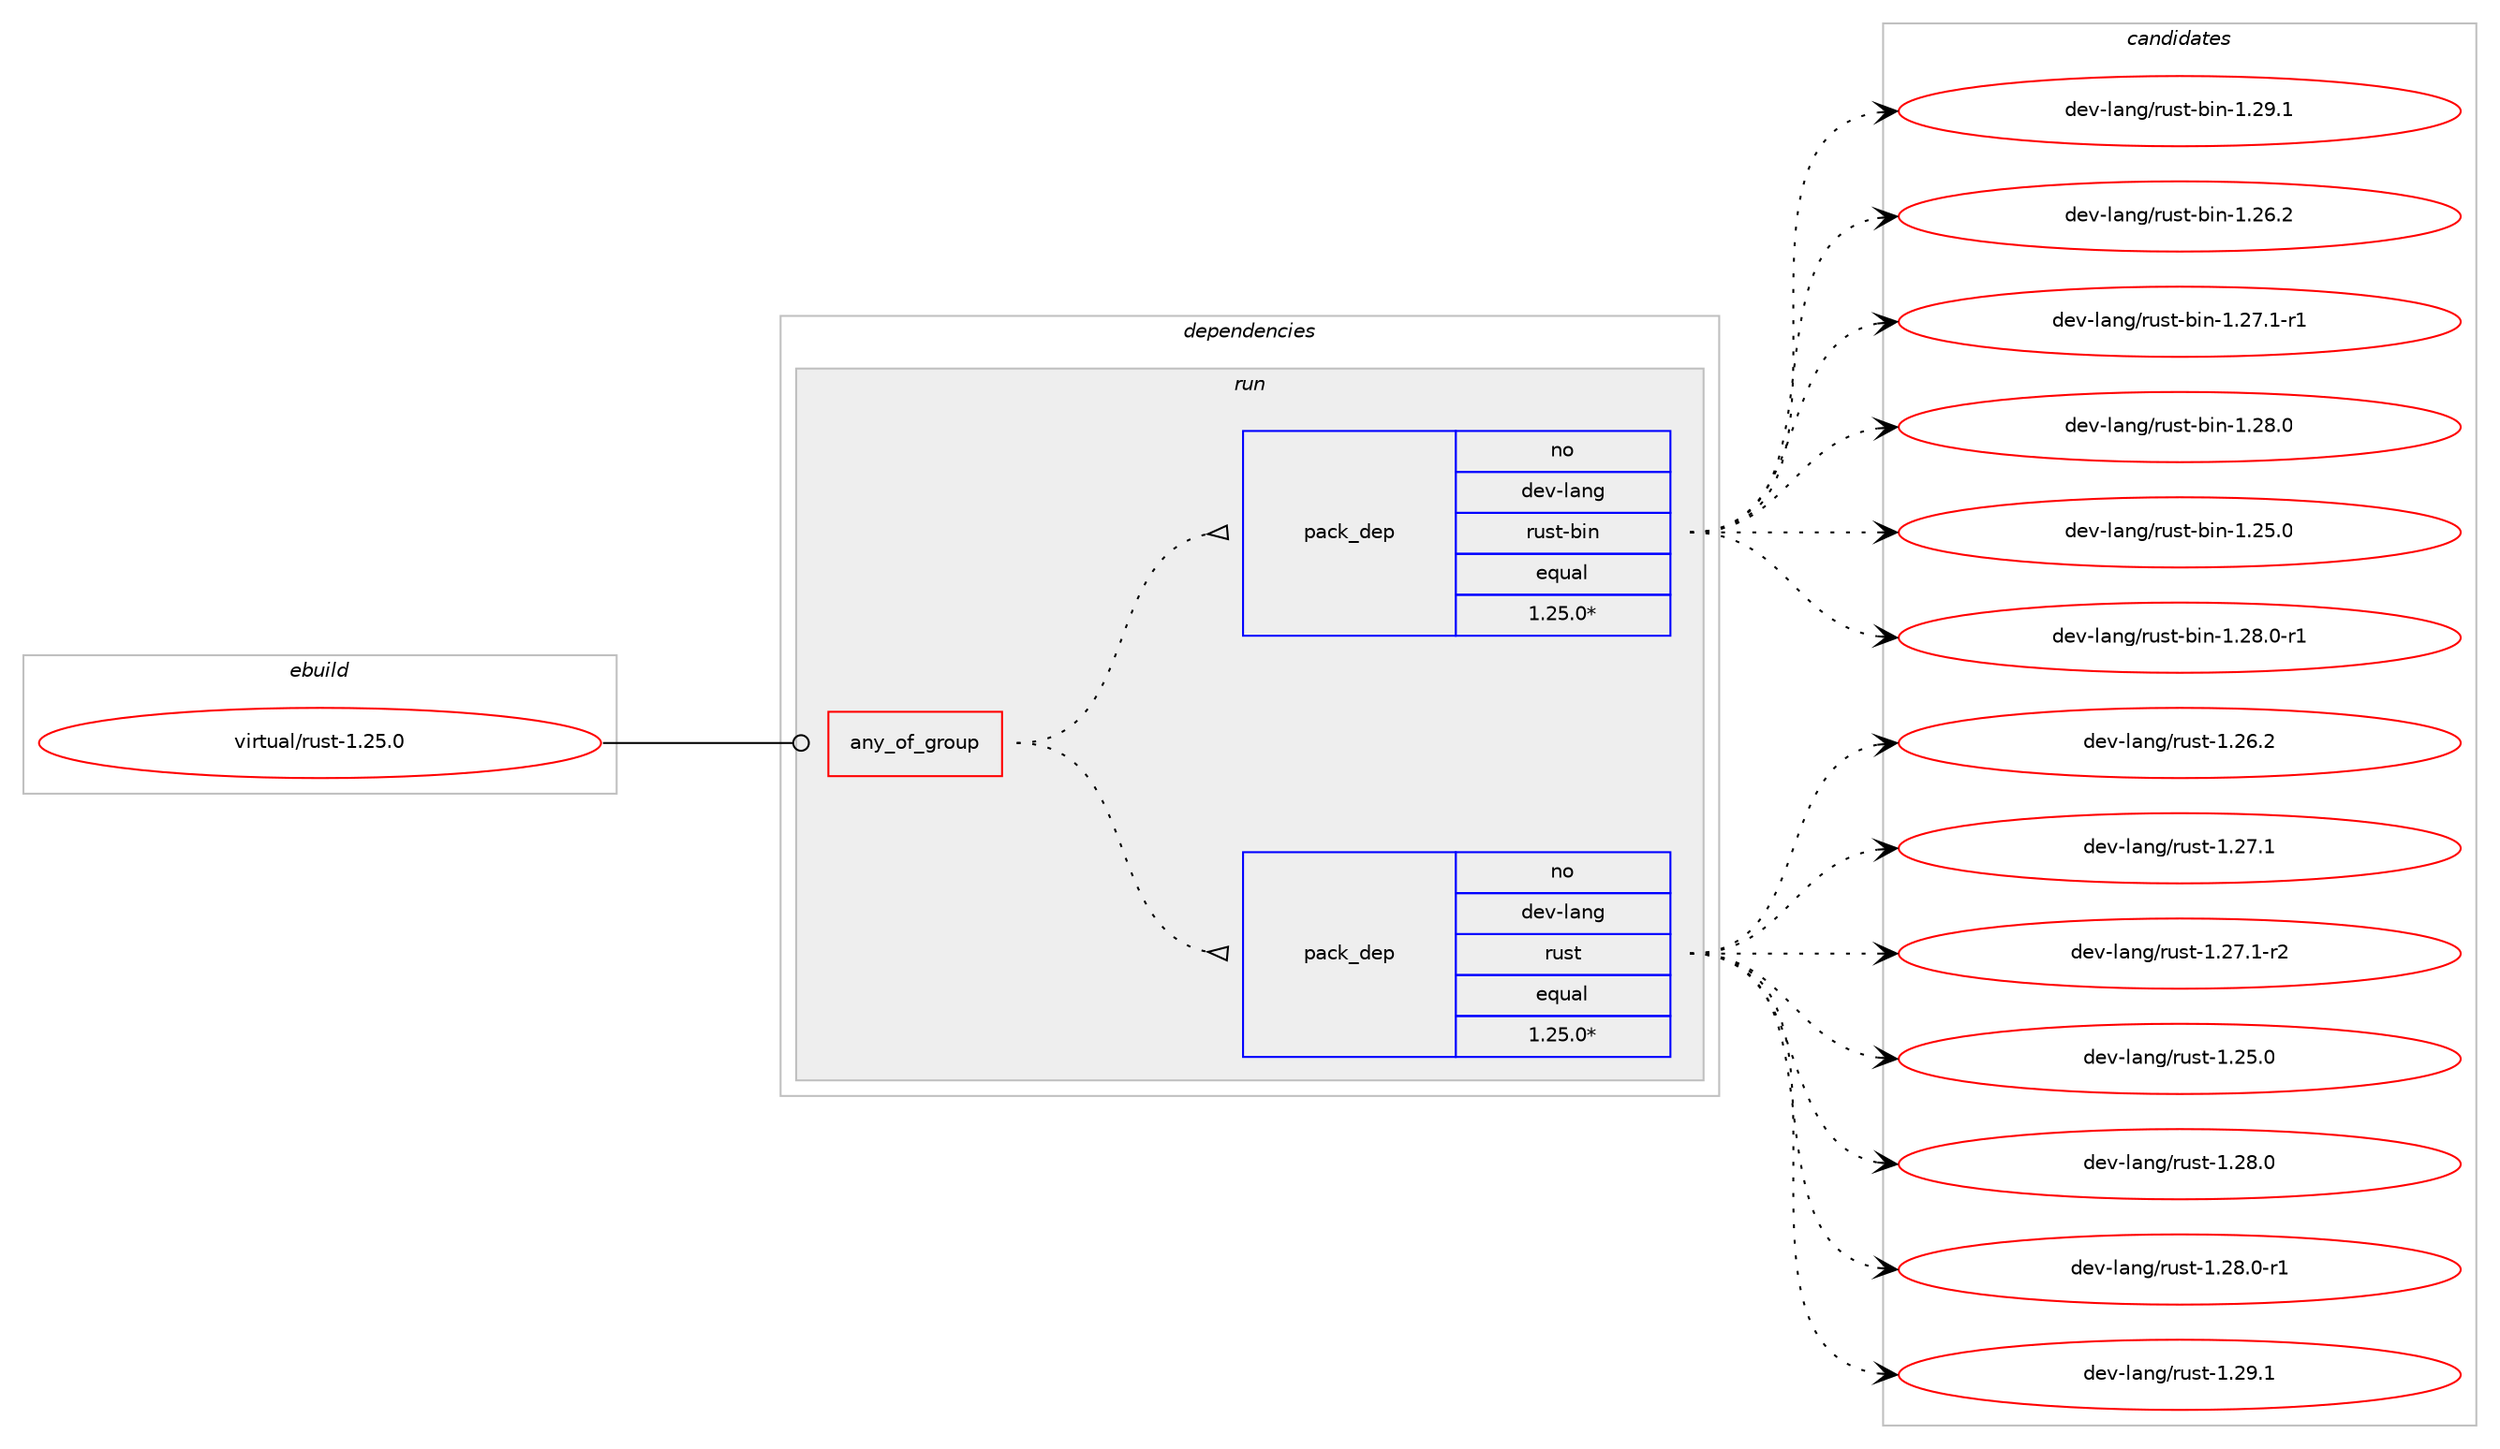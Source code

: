 digraph prolog {

# *************
# Graph options
# *************

newrank=true;
concentrate=true;
compound=true;
graph [rankdir=LR,fontname=Helvetica,fontsize=10,ranksep=1.5];#, ranksep=2.5, nodesep=0.2];
edge  [arrowhead=vee];
node  [fontname=Helvetica,fontsize=10];

# **********
# The ebuild
# **********

subgraph cluster_leftcol {
color=gray;
rank=same;
label=<<i>ebuild</i>>;
id [label="virtual/rust-1.25.0", color=red, width=4, href="../virtual/rust-1.25.0.svg"];
}

# ****************
# The dependencies
# ****************

subgraph cluster_midcol {
color=gray;
label=<<i>dependencies</i>>;
subgraph cluster_compile {
fillcolor="#eeeeee";
style=filled;
label=<<i>compile</i>>;
}
subgraph cluster_compileandrun {
fillcolor="#eeeeee";
style=filled;
label=<<i>compile and run</i>>;
}
subgraph cluster_run {
fillcolor="#eeeeee";
style=filled;
label=<<i>run</i>>;
subgraph any54 {
dependency1022 [label=<<TABLE BORDER="0" CELLBORDER="1" CELLSPACING="0" CELLPADDING="4"><TR><TD CELLPADDING="10">any_of_group</TD></TR></TABLE>>, shape=none, color=red];subgraph pack800 {
dependency1023 [label=<<TABLE BORDER="0" CELLBORDER="1" CELLSPACING="0" CELLPADDING="4" WIDTH="220"><TR><TD ROWSPAN="6" CELLPADDING="30">pack_dep</TD></TR><TR><TD WIDTH="110">no</TD></TR><TR><TD>dev-lang</TD></TR><TR><TD>rust</TD></TR><TR><TD>equal</TD></TR><TR><TD>1.25.0*</TD></TR></TABLE>>, shape=none, color=blue];
}
dependency1022:e -> dependency1023:w [weight=20,style="dotted",arrowhead="oinv"];
subgraph pack801 {
dependency1024 [label=<<TABLE BORDER="0" CELLBORDER="1" CELLSPACING="0" CELLPADDING="4" WIDTH="220"><TR><TD ROWSPAN="6" CELLPADDING="30">pack_dep</TD></TR><TR><TD WIDTH="110">no</TD></TR><TR><TD>dev-lang</TD></TR><TR><TD>rust-bin</TD></TR><TR><TD>equal</TD></TR><TR><TD>1.25.0*</TD></TR></TABLE>>, shape=none, color=blue];
}
dependency1022:e -> dependency1024:w [weight=20,style="dotted",arrowhead="oinv"];
}
id:e -> dependency1022:w [weight=20,style="solid",arrowhead="odot"];
}
}

# **************
# The candidates
# **************

subgraph cluster_choices {
rank=same;
color=gray;
label=<<i>candidates</i>>;

subgraph choice800 {
color=black;
nodesep=1;
choice10010111845108971101034711411711511645494650544650 [label="dev-lang/rust-1.26.2", color=red, width=4,href="../dev-lang/rust-1.26.2.svg"];
choice10010111845108971101034711411711511645494650554649 [label="dev-lang/rust-1.27.1", color=red, width=4,href="../dev-lang/rust-1.27.1.svg"];
choice100101118451089711010347114117115116454946505546494511450 [label="dev-lang/rust-1.27.1-r2", color=red, width=4,href="../dev-lang/rust-1.27.1-r2.svg"];
choice10010111845108971101034711411711511645494650534648 [label="dev-lang/rust-1.25.0", color=red, width=4,href="../dev-lang/rust-1.25.0.svg"];
choice10010111845108971101034711411711511645494650564648 [label="dev-lang/rust-1.28.0", color=red, width=4,href="../dev-lang/rust-1.28.0.svg"];
choice100101118451089711010347114117115116454946505646484511449 [label="dev-lang/rust-1.28.0-r1", color=red, width=4,href="../dev-lang/rust-1.28.0-r1.svg"];
choice10010111845108971101034711411711511645494650574649 [label="dev-lang/rust-1.29.1", color=red, width=4,href="../dev-lang/rust-1.29.1.svg"];
dependency1023:e -> choice10010111845108971101034711411711511645494650544650:w [style=dotted,weight="100"];
dependency1023:e -> choice10010111845108971101034711411711511645494650554649:w [style=dotted,weight="100"];
dependency1023:e -> choice100101118451089711010347114117115116454946505546494511450:w [style=dotted,weight="100"];
dependency1023:e -> choice10010111845108971101034711411711511645494650534648:w [style=dotted,weight="100"];
dependency1023:e -> choice10010111845108971101034711411711511645494650564648:w [style=dotted,weight="100"];
dependency1023:e -> choice100101118451089711010347114117115116454946505646484511449:w [style=dotted,weight="100"];
dependency1023:e -> choice10010111845108971101034711411711511645494650574649:w [style=dotted,weight="100"];
}
subgraph choice801 {
color=black;
nodesep=1;
choice100101118451089711010347114117115116459810511045494650544650 [label="dev-lang/rust-bin-1.26.2", color=red, width=4,href="../dev-lang/rust-bin-1.26.2.svg"];
choice1001011184510897110103471141171151164598105110454946505546494511449 [label="dev-lang/rust-bin-1.27.1-r1", color=red, width=4,href="../dev-lang/rust-bin-1.27.1-r1.svg"];
choice100101118451089711010347114117115116459810511045494650564648 [label="dev-lang/rust-bin-1.28.0", color=red, width=4,href="../dev-lang/rust-bin-1.28.0.svg"];
choice100101118451089711010347114117115116459810511045494650534648 [label="dev-lang/rust-bin-1.25.0", color=red, width=4,href="../dev-lang/rust-bin-1.25.0.svg"];
choice1001011184510897110103471141171151164598105110454946505646484511449 [label="dev-lang/rust-bin-1.28.0-r1", color=red, width=4,href="../dev-lang/rust-bin-1.28.0-r1.svg"];
choice100101118451089711010347114117115116459810511045494650574649 [label="dev-lang/rust-bin-1.29.1", color=red, width=4,href="../dev-lang/rust-bin-1.29.1.svg"];
dependency1024:e -> choice100101118451089711010347114117115116459810511045494650544650:w [style=dotted,weight="100"];
dependency1024:e -> choice1001011184510897110103471141171151164598105110454946505546494511449:w [style=dotted,weight="100"];
dependency1024:e -> choice100101118451089711010347114117115116459810511045494650564648:w [style=dotted,weight="100"];
dependency1024:e -> choice100101118451089711010347114117115116459810511045494650534648:w [style=dotted,weight="100"];
dependency1024:e -> choice1001011184510897110103471141171151164598105110454946505646484511449:w [style=dotted,weight="100"];
dependency1024:e -> choice100101118451089711010347114117115116459810511045494650574649:w [style=dotted,weight="100"];
}
}

}
